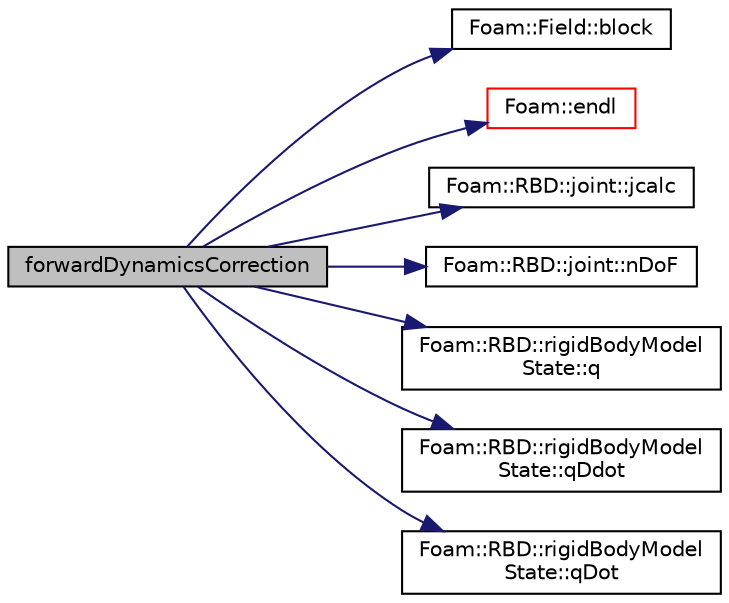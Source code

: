 digraph "forwardDynamicsCorrection"
{
  bgcolor="transparent";
  edge [fontname="Helvetica",fontsize="10",labelfontname="Helvetica",labelfontsize="10"];
  node [fontname="Helvetica",fontsize="10",shape=record];
  rankdir="LR";
  Node1352 [label="forwardDynamicsCorrection",height=0.2,width=0.4,color="black", fillcolor="grey75", style="filled", fontcolor="black"];
  Node1352 -> Node1353 [color="midnightblue",fontsize="10",style="solid",fontname="Helvetica"];
  Node1353 [label="Foam::Field::block",height=0.2,width=0.4,color="black",URL="$a27573.html#af0e256f83767f6670bd86534b20bf3de"];
  Node1352 -> Node1354 [color="midnightblue",fontsize="10",style="solid",fontname="Helvetica"];
  Node1354 [label="Foam::endl",height=0.2,width=0.4,color="red",URL="$a21851.html#a2db8fe02a0d3909e9351bb4275b23ce4",tooltip="Add newline and flush stream. "];
  Node1352 -> Node1356 [color="midnightblue",fontsize="10",style="solid",fontname="Helvetica"];
  Node1356 [label="Foam::RBD::joint::jcalc",height=0.2,width=0.4,color="black",URL="$a30361.html#af56a5419564e562f0eda453ac34a008d",tooltip="Update the rigidBodyModel state for the joint given. "];
  Node1352 -> Node1357 [color="midnightblue",fontsize="10",style="solid",fontname="Helvetica"];
  Node1357 [label="Foam::RBD::joint::nDoF",height=0.2,width=0.4,color="black",URL="$a30361.html#a885fce7cfba9eabad30889720318206c",tooltip="Return the number of degrees of freedom in this joint. "];
  Node1352 -> Node1358 [color="midnightblue",fontsize="10",style="solid",fontname="Helvetica"];
  Node1358 [label="Foam::RBD::rigidBodyModel\lState::q",height=0.2,width=0.4,color="black",URL="$a30457.html#ac3a822928736024284c5a848a380fba4",tooltip="Return access to the joint position and orientation. "];
  Node1352 -> Node1359 [color="midnightblue",fontsize="10",style="solid",fontname="Helvetica"];
  Node1359 [label="Foam::RBD::rigidBodyModel\lState::qDdot",height=0.2,width=0.4,color="black",URL="$a30457.html#a40bb05e0b45348f4133ec0b1e0966629",tooltip="Return access to the joint acceleration. "];
  Node1352 -> Node1360 [color="midnightblue",fontsize="10",style="solid",fontname="Helvetica"];
  Node1360 [label="Foam::RBD::rigidBodyModel\lState::qDot",height=0.2,width=0.4,color="black",URL="$a30457.html#a619df6089d8e19bdd48e0ec16aac4030",tooltip="Return access to the joint quaternion. "];
}
